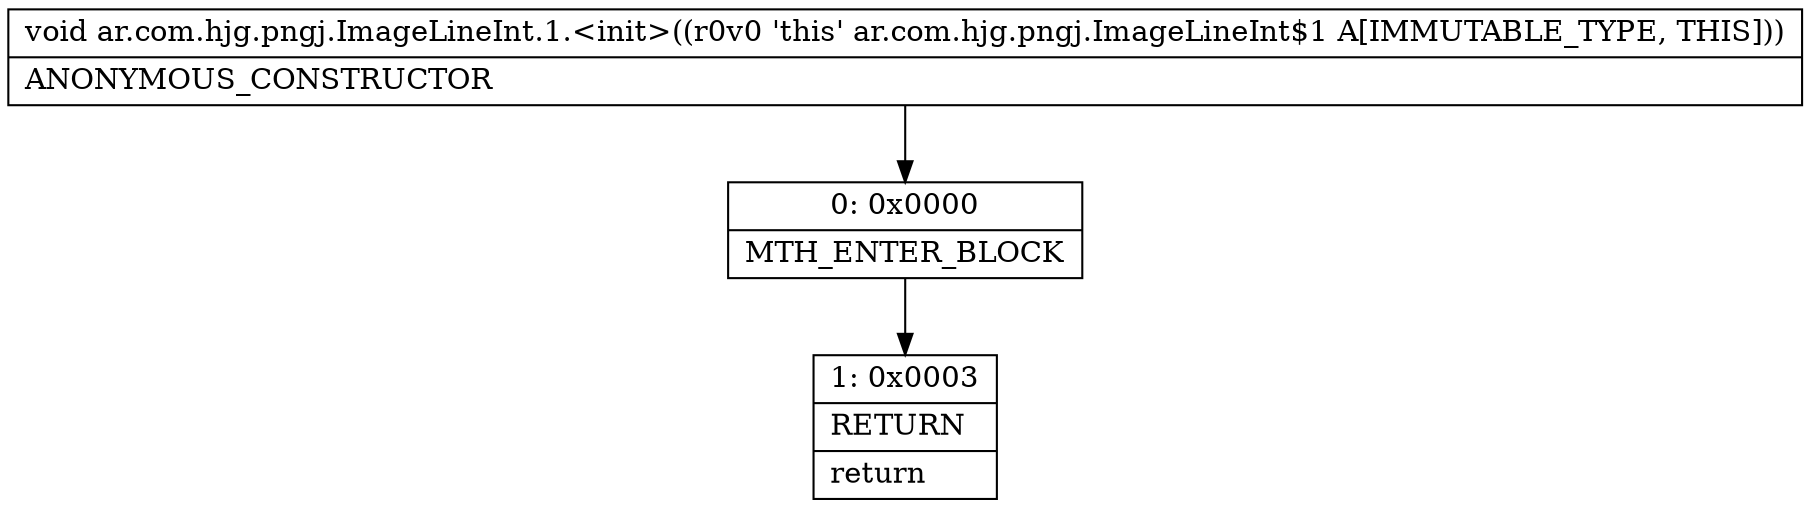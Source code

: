 digraph "CFG forar.com.hjg.pngj.ImageLineInt.1.\<init\>()V" {
Node_0 [shape=record,label="{0\:\ 0x0000|MTH_ENTER_BLOCK\l}"];
Node_1 [shape=record,label="{1\:\ 0x0003|RETURN\l|return\l}"];
MethodNode[shape=record,label="{void ar.com.hjg.pngj.ImageLineInt.1.\<init\>((r0v0 'this' ar.com.hjg.pngj.ImageLineInt$1 A[IMMUTABLE_TYPE, THIS]))  | ANONYMOUS_CONSTRUCTOR\l}"];
MethodNode -> Node_0;
Node_0 -> Node_1;
}

